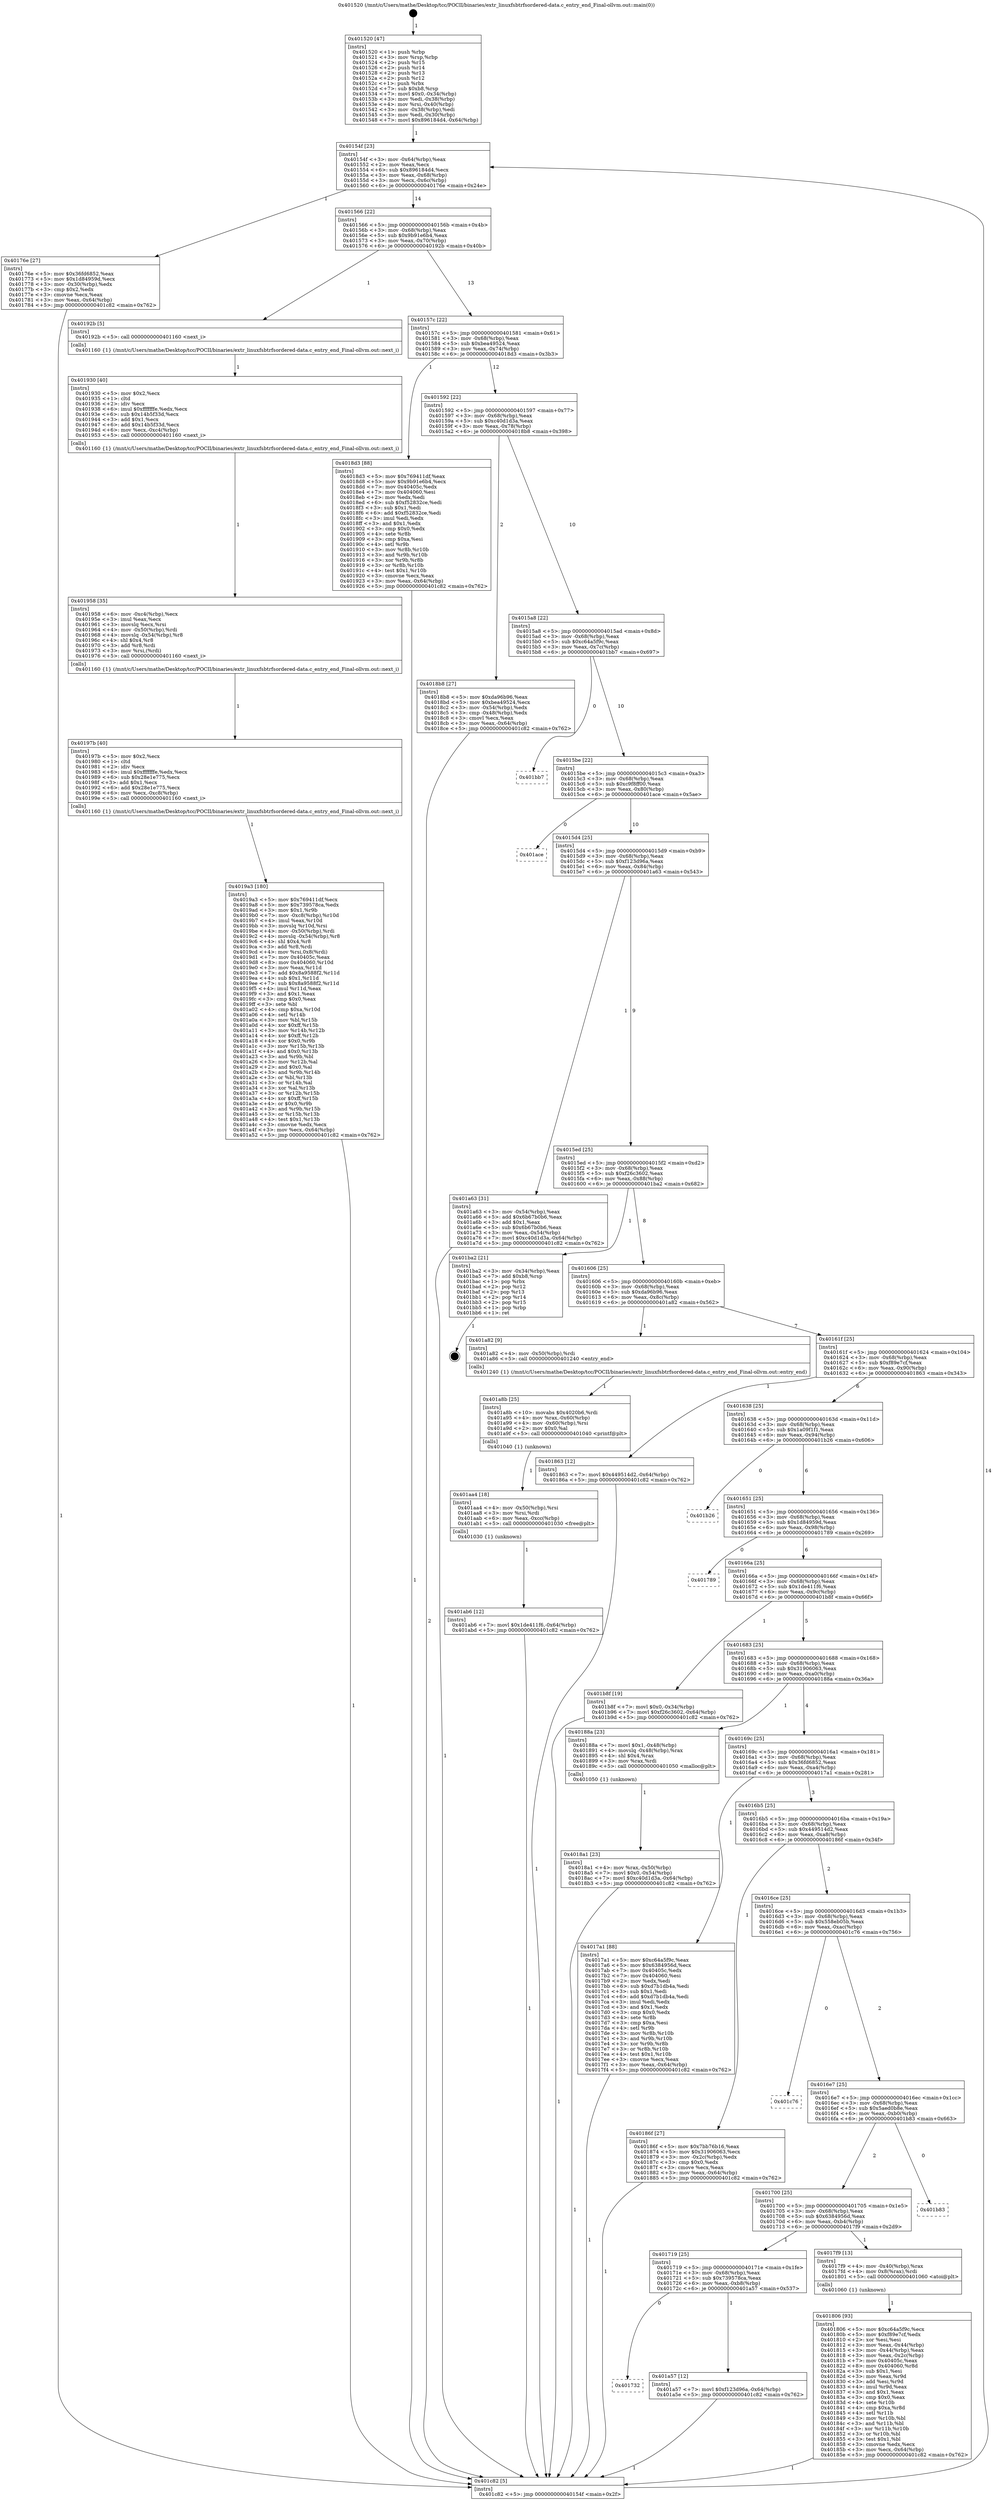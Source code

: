 digraph "0x401520" {
  label = "0x401520 (/mnt/c/Users/mathe/Desktop/tcc/POCII/binaries/extr_linuxfsbtrfsordered-data.c_entry_end_Final-ollvm.out::main(0))"
  labelloc = "t"
  node[shape=record]

  Entry [label="",width=0.3,height=0.3,shape=circle,fillcolor=black,style=filled]
  "0x40154f" [label="{
     0x40154f [23]\l
     | [instrs]\l
     &nbsp;&nbsp;0x40154f \<+3\>: mov -0x64(%rbp),%eax\l
     &nbsp;&nbsp;0x401552 \<+2\>: mov %eax,%ecx\l
     &nbsp;&nbsp;0x401554 \<+6\>: sub $0x896184d4,%ecx\l
     &nbsp;&nbsp;0x40155a \<+3\>: mov %eax,-0x68(%rbp)\l
     &nbsp;&nbsp;0x40155d \<+3\>: mov %ecx,-0x6c(%rbp)\l
     &nbsp;&nbsp;0x401560 \<+6\>: je 000000000040176e \<main+0x24e\>\l
  }"]
  "0x40176e" [label="{
     0x40176e [27]\l
     | [instrs]\l
     &nbsp;&nbsp;0x40176e \<+5\>: mov $0x36fd6852,%eax\l
     &nbsp;&nbsp;0x401773 \<+5\>: mov $0x1d84959d,%ecx\l
     &nbsp;&nbsp;0x401778 \<+3\>: mov -0x30(%rbp),%edx\l
     &nbsp;&nbsp;0x40177b \<+3\>: cmp $0x2,%edx\l
     &nbsp;&nbsp;0x40177e \<+3\>: cmovne %ecx,%eax\l
     &nbsp;&nbsp;0x401781 \<+3\>: mov %eax,-0x64(%rbp)\l
     &nbsp;&nbsp;0x401784 \<+5\>: jmp 0000000000401c82 \<main+0x762\>\l
  }"]
  "0x401566" [label="{
     0x401566 [22]\l
     | [instrs]\l
     &nbsp;&nbsp;0x401566 \<+5\>: jmp 000000000040156b \<main+0x4b\>\l
     &nbsp;&nbsp;0x40156b \<+3\>: mov -0x68(%rbp),%eax\l
     &nbsp;&nbsp;0x40156e \<+5\>: sub $0x9b91e6b4,%eax\l
     &nbsp;&nbsp;0x401573 \<+3\>: mov %eax,-0x70(%rbp)\l
     &nbsp;&nbsp;0x401576 \<+6\>: je 000000000040192b \<main+0x40b\>\l
  }"]
  "0x401c82" [label="{
     0x401c82 [5]\l
     | [instrs]\l
     &nbsp;&nbsp;0x401c82 \<+5\>: jmp 000000000040154f \<main+0x2f\>\l
  }"]
  "0x401520" [label="{
     0x401520 [47]\l
     | [instrs]\l
     &nbsp;&nbsp;0x401520 \<+1\>: push %rbp\l
     &nbsp;&nbsp;0x401521 \<+3\>: mov %rsp,%rbp\l
     &nbsp;&nbsp;0x401524 \<+2\>: push %r15\l
     &nbsp;&nbsp;0x401526 \<+2\>: push %r14\l
     &nbsp;&nbsp;0x401528 \<+2\>: push %r13\l
     &nbsp;&nbsp;0x40152a \<+2\>: push %r12\l
     &nbsp;&nbsp;0x40152c \<+1\>: push %rbx\l
     &nbsp;&nbsp;0x40152d \<+7\>: sub $0xb8,%rsp\l
     &nbsp;&nbsp;0x401534 \<+7\>: movl $0x0,-0x34(%rbp)\l
     &nbsp;&nbsp;0x40153b \<+3\>: mov %edi,-0x38(%rbp)\l
     &nbsp;&nbsp;0x40153e \<+4\>: mov %rsi,-0x40(%rbp)\l
     &nbsp;&nbsp;0x401542 \<+3\>: mov -0x38(%rbp),%edi\l
     &nbsp;&nbsp;0x401545 \<+3\>: mov %edi,-0x30(%rbp)\l
     &nbsp;&nbsp;0x401548 \<+7\>: movl $0x896184d4,-0x64(%rbp)\l
  }"]
  Exit [label="",width=0.3,height=0.3,shape=circle,fillcolor=black,style=filled,peripheries=2]
  "0x40192b" [label="{
     0x40192b [5]\l
     | [instrs]\l
     &nbsp;&nbsp;0x40192b \<+5\>: call 0000000000401160 \<next_i\>\l
     | [calls]\l
     &nbsp;&nbsp;0x401160 \{1\} (/mnt/c/Users/mathe/Desktop/tcc/POCII/binaries/extr_linuxfsbtrfsordered-data.c_entry_end_Final-ollvm.out::next_i)\l
  }"]
  "0x40157c" [label="{
     0x40157c [22]\l
     | [instrs]\l
     &nbsp;&nbsp;0x40157c \<+5\>: jmp 0000000000401581 \<main+0x61\>\l
     &nbsp;&nbsp;0x401581 \<+3\>: mov -0x68(%rbp),%eax\l
     &nbsp;&nbsp;0x401584 \<+5\>: sub $0xbea49524,%eax\l
     &nbsp;&nbsp;0x401589 \<+3\>: mov %eax,-0x74(%rbp)\l
     &nbsp;&nbsp;0x40158c \<+6\>: je 00000000004018d3 \<main+0x3b3\>\l
  }"]
  "0x401ab6" [label="{
     0x401ab6 [12]\l
     | [instrs]\l
     &nbsp;&nbsp;0x401ab6 \<+7\>: movl $0x1de411f6,-0x64(%rbp)\l
     &nbsp;&nbsp;0x401abd \<+5\>: jmp 0000000000401c82 \<main+0x762\>\l
  }"]
  "0x4018d3" [label="{
     0x4018d3 [88]\l
     | [instrs]\l
     &nbsp;&nbsp;0x4018d3 \<+5\>: mov $0x769411df,%eax\l
     &nbsp;&nbsp;0x4018d8 \<+5\>: mov $0x9b91e6b4,%ecx\l
     &nbsp;&nbsp;0x4018dd \<+7\>: mov 0x40405c,%edx\l
     &nbsp;&nbsp;0x4018e4 \<+7\>: mov 0x404060,%esi\l
     &nbsp;&nbsp;0x4018eb \<+2\>: mov %edx,%edi\l
     &nbsp;&nbsp;0x4018ed \<+6\>: sub $0xf52832ce,%edi\l
     &nbsp;&nbsp;0x4018f3 \<+3\>: sub $0x1,%edi\l
     &nbsp;&nbsp;0x4018f6 \<+6\>: add $0xf52832ce,%edi\l
     &nbsp;&nbsp;0x4018fc \<+3\>: imul %edi,%edx\l
     &nbsp;&nbsp;0x4018ff \<+3\>: and $0x1,%edx\l
     &nbsp;&nbsp;0x401902 \<+3\>: cmp $0x0,%edx\l
     &nbsp;&nbsp;0x401905 \<+4\>: sete %r8b\l
     &nbsp;&nbsp;0x401909 \<+3\>: cmp $0xa,%esi\l
     &nbsp;&nbsp;0x40190c \<+4\>: setl %r9b\l
     &nbsp;&nbsp;0x401910 \<+3\>: mov %r8b,%r10b\l
     &nbsp;&nbsp;0x401913 \<+3\>: and %r9b,%r10b\l
     &nbsp;&nbsp;0x401916 \<+3\>: xor %r9b,%r8b\l
     &nbsp;&nbsp;0x401919 \<+3\>: or %r8b,%r10b\l
     &nbsp;&nbsp;0x40191c \<+4\>: test $0x1,%r10b\l
     &nbsp;&nbsp;0x401920 \<+3\>: cmovne %ecx,%eax\l
     &nbsp;&nbsp;0x401923 \<+3\>: mov %eax,-0x64(%rbp)\l
     &nbsp;&nbsp;0x401926 \<+5\>: jmp 0000000000401c82 \<main+0x762\>\l
  }"]
  "0x401592" [label="{
     0x401592 [22]\l
     | [instrs]\l
     &nbsp;&nbsp;0x401592 \<+5\>: jmp 0000000000401597 \<main+0x77\>\l
     &nbsp;&nbsp;0x401597 \<+3\>: mov -0x68(%rbp),%eax\l
     &nbsp;&nbsp;0x40159a \<+5\>: sub $0xc40d1d3a,%eax\l
     &nbsp;&nbsp;0x40159f \<+3\>: mov %eax,-0x78(%rbp)\l
     &nbsp;&nbsp;0x4015a2 \<+6\>: je 00000000004018b8 \<main+0x398\>\l
  }"]
  "0x401aa4" [label="{
     0x401aa4 [18]\l
     | [instrs]\l
     &nbsp;&nbsp;0x401aa4 \<+4\>: mov -0x50(%rbp),%rsi\l
     &nbsp;&nbsp;0x401aa8 \<+3\>: mov %rsi,%rdi\l
     &nbsp;&nbsp;0x401aab \<+6\>: mov %eax,-0xcc(%rbp)\l
     &nbsp;&nbsp;0x401ab1 \<+5\>: call 0000000000401030 \<free@plt\>\l
     | [calls]\l
     &nbsp;&nbsp;0x401030 \{1\} (unknown)\l
  }"]
  "0x4018b8" [label="{
     0x4018b8 [27]\l
     | [instrs]\l
     &nbsp;&nbsp;0x4018b8 \<+5\>: mov $0xda96b96,%eax\l
     &nbsp;&nbsp;0x4018bd \<+5\>: mov $0xbea49524,%ecx\l
     &nbsp;&nbsp;0x4018c2 \<+3\>: mov -0x54(%rbp),%edx\l
     &nbsp;&nbsp;0x4018c5 \<+3\>: cmp -0x48(%rbp),%edx\l
     &nbsp;&nbsp;0x4018c8 \<+3\>: cmovl %ecx,%eax\l
     &nbsp;&nbsp;0x4018cb \<+3\>: mov %eax,-0x64(%rbp)\l
     &nbsp;&nbsp;0x4018ce \<+5\>: jmp 0000000000401c82 \<main+0x762\>\l
  }"]
  "0x4015a8" [label="{
     0x4015a8 [22]\l
     | [instrs]\l
     &nbsp;&nbsp;0x4015a8 \<+5\>: jmp 00000000004015ad \<main+0x8d\>\l
     &nbsp;&nbsp;0x4015ad \<+3\>: mov -0x68(%rbp),%eax\l
     &nbsp;&nbsp;0x4015b0 \<+5\>: sub $0xc64a5f9c,%eax\l
     &nbsp;&nbsp;0x4015b5 \<+3\>: mov %eax,-0x7c(%rbp)\l
     &nbsp;&nbsp;0x4015b8 \<+6\>: je 0000000000401bb7 \<main+0x697\>\l
  }"]
  "0x401a8b" [label="{
     0x401a8b [25]\l
     | [instrs]\l
     &nbsp;&nbsp;0x401a8b \<+10\>: movabs $0x4020b6,%rdi\l
     &nbsp;&nbsp;0x401a95 \<+4\>: mov %rax,-0x60(%rbp)\l
     &nbsp;&nbsp;0x401a99 \<+4\>: mov -0x60(%rbp),%rsi\l
     &nbsp;&nbsp;0x401a9d \<+2\>: mov $0x0,%al\l
     &nbsp;&nbsp;0x401a9f \<+5\>: call 0000000000401040 \<printf@plt\>\l
     | [calls]\l
     &nbsp;&nbsp;0x401040 \{1\} (unknown)\l
  }"]
  "0x401bb7" [label="{
     0x401bb7\l
  }", style=dashed]
  "0x4015be" [label="{
     0x4015be [22]\l
     | [instrs]\l
     &nbsp;&nbsp;0x4015be \<+5\>: jmp 00000000004015c3 \<main+0xa3\>\l
     &nbsp;&nbsp;0x4015c3 \<+3\>: mov -0x68(%rbp),%eax\l
     &nbsp;&nbsp;0x4015c6 \<+5\>: sub $0xc9f8ff00,%eax\l
     &nbsp;&nbsp;0x4015cb \<+3\>: mov %eax,-0x80(%rbp)\l
     &nbsp;&nbsp;0x4015ce \<+6\>: je 0000000000401ace \<main+0x5ae\>\l
  }"]
  "0x401732" [label="{
     0x401732\l
  }", style=dashed]
  "0x401ace" [label="{
     0x401ace\l
  }", style=dashed]
  "0x4015d4" [label="{
     0x4015d4 [25]\l
     | [instrs]\l
     &nbsp;&nbsp;0x4015d4 \<+5\>: jmp 00000000004015d9 \<main+0xb9\>\l
     &nbsp;&nbsp;0x4015d9 \<+3\>: mov -0x68(%rbp),%eax\l
     &nbsp;&nbsp;0x4015dc \<+5\>: sub $0xf123d96a,%eax\l
     &nbsp;&nbsp;0x4015e1 \<+6\>: mov %eax,-0x84(%rbp)\l
     &nbsp;&nbsp;0x4015e7 \<+6\>: je 0000000000401a63 \<main+0x543\>\l
  }"]
  "0x401a57" [label="{
     0x401a57 [12]\l
     | [instrs]\l
     &nbsp;&nbsp;0x401a57 \<+7\>: movl $0xf123d96a,-0x64(%rbp)\l
     &nbsp;&nbsp;0x401a5e \<+5\>: jmp 0000000000401c82 \<main+0x762\>\l
  }"]
  "0x401a63" [label="{
     0x401a63 [31]\l
     | [instrs]\l
     &nbsp;&nbsp;0x401a63 \<+3\>: mov -0x54(%rbp),%eax\l
     &nbsp;&nbsp;0x401a66 \<+5\>: add $0x6b67b0b6,%eax\l
     &nbsp;&nbsp;0x401a6b \<+3\>: add $0x1,%eax\l
     &nbsp;&nbsp;0x401a6e \<+5\>: sub $0x6b67b0b6,%eax\l
     &nbsp;&nbsp;0x401a73 \<+3\>: mov %eax,-0x54(%rbp)\l
     &nbsp;&nbsp;0x401a76 \<+7\>: movl $0xc40d1d3a,-0x64(%rbp)\l
     &nbsp;&nbsp;0x401a7d \<+5\>: jmp 0000000000401c82 \<main+0x762\>\l
  }"]
  "0x4015ed" [label="{
     0x4015ed [25]\l
     | [instrs]\l
     &nbsp;&nbsp;0x4015ed \<+5\>: jmp 00000000004015f2 \<main+0xd2\>\l
     &nbsp;&nbsp;0x4015f2 \<+3\>: mov -0x68(%rbp),%eax\l
     &nbsp;&nbsp;0x4015f5 \<+5\>: sub $0xf26c3602,%eax\l
     &nbsp;&nbsp;0x4015fa \<+6\>: mov %eax,-0x88(%rbp)\l
     &nbsp;&nbsp;0x401600 \<+6\>: je 0000000000401ba2 \<main+0x682\>\l
  }"]
  "0x4019a3" [label="{
     0x4019a3 [180]\l
     | [instrs]\l
     &nbsp;&nbsp;0x4019a3 \<+5\>: mov $0x769411df,%ecx\l
     &nbsp;&nbsp;0x4019a8 \<+5\>: mov $0x739578ca,%edx\l
     &nbsp;&nbsp;0x4019ad \<+3\>: mov $0x1,%r9b\l
     &nbsp;&nbsp;0x4019b0 \<+7\>: mov -0xc8(%rbp),%r10d\l
     &nbsp;&nbsp;0x4019b7 \<+4\>: imul %eax,%r10d\l
     &nbsp;&nbsp;0x4019bb \<+3\>: movslq %r10d,%rsi\l
     &nbsp;&nbsp;0x4019be \<+4\>: mov -0x50(%rbp),%rdi\l
     &nbsp;&nbsp;0x4019c2 \<+4\>: movslq -0x54(%rbp),%r8\l
     &nbsp;&nbsp;0x4019c6 \<+4\>: shl $0x4,%r8\l
     &nbsp;&nbsp;0x4019ca \<+3\>: add %r8,%rdi\l
     &nbsp;&nbsp;0x4019cd \<+4\>: mov %rsi,0x8(%rdi)\l
     &nbsp;&nbsp;0x4019d1 \<+7\>: mov 0x40405c,%eax\l
     &nbsp;&nbsp;0x4019d8 \<+8\>: mov 0x404060,%r10d\l
     &nbsp;&nbsp;0x4019e0 \<+3\>: mov %eax,%r11d\l
     &nbsp;&nbsp;0x4019e3 \<+7\>: add $0x8a9588f2,%r11d\l
     &nbsp;&nbsp;0x4019ea \<+4\>: sub $0x1,%r11d\l
     &nbsp;&nbsp;0x4019ee \<+7\>: sub $0x8a9588f2,%r11d\l
     &nbsp;&nbsp;0x4019f5 \<+4\>: imul %r11d,%eax\l
     &nbsp;&nbsp;0x4019f9 \<+3\>: and $0x1,%eax\l
     &nbsp;&nbsp;0x4019fc \<+3\>: cmp $0x0,%eax\l
     &nbsp;&nbsp;0x4019ff \<+3\>: sete %bl\l
     &nbsp;&nbsp;0x401a02 \<+4\>: cmp $0xa,%r10d\l
     &nbsp;&nbsp;0x401a06 \<+4\>: setl %r14b\l
     &nbsp;&nbsp;0x401a0a \<+3\>: mov %bl,%r15b\l
     &nbsp;&nbsp;0x401a0d \<+4\>: xor $0xff,%r15b\l
     &nbsp;&nbsp;0x401a11 \<+3\>: mov %r14b,%r12b\l
     &nbsp;&nbsp;0x401a14 \<+4\>: xor $0xff,%r12b\l
     &nbsp;&nbsp;0x401a18 \<+4\>: xor $0x0,%r9b\l
     &nbsp;&nbsp;0x401a1c \<+3\>: mov %r15b,%r13b\l
     &nbsp;&nbsp;0x401a1f \<+4\>: and $0x0,%r13b\l
     &nbsp;&nbsp;0x401a23 \<+3\>: and %r9b,%bl\l
     &nbsp;&nbsp;0x401a26 \<+3\>: mov %r12b,%al\l
     &nbsp;&nbsp;0x401a29 \<+2\>: and $0x0,%al\l
     &nbsp;&nbsp;0x401a2b \<+3\>: and %r9b,%r14b\l
     &nbsp;&nbsp;0x401a2e \<+3\>: or %bl,%r13b\l
     &nbsp;&nbsp;0x401a31 \<+3\>: or %r14b,%al\l
     &nbsp;&nbsp;0x401a34 \<+3\>: xor %al,%r13b\l
     &nbsp;&nbsp;0x401a37 \<+3\>: or %r12b,%r15b\l
     &nbsp;&nbsp;0x401a3a \<+4\>: xor $0xff,%r15b\l
     &nbsp;&nbsp;0x401a3e \<+4\>: or $0x0,%r9b\l
     &nbsp;&nbsp;0x401a42 \<+3\>: and %r9b,%r15b\l
     &nbsp;&nbsp;0x401a45 \<+3\>: or %r15b,%r13b\l
     &nbsp;&nbsp;0x401a48 \<+4\>: test $0x1,%r13b\l
     &nbsp;&nbsp;0x401a4c \<+3\>: cmovne %edx,%ecx\l
     &nbsp;&nbsp;0x401a4f \<+3\>: mov %ecx,-0x64(%rbp)\l
     &nbsp;&nbsp;0x401a52 \<+5\>: jmp 0000000000401c82 \<main+0x762\>\l
  }"]
  "0x401ba2" [label="{
     0x401ba2 [21]\l
     | [instrs]\l
     &nbsp;&nbsp;0x401ba2 \<+3\>: mov -0x34(%rbp),%eax\l
     &nbsp;&nbsp;0x401ba5 \<+7\>: add $0xb8,%rsp\l
     &nbsp;&nbsp;0x401bac \<+1\>: pop %rbx\l
     &nbsp;&nbsp;0x401bad \<+2\>: pop %r12\l
     &nbsp;&nbsp;0x401baf \<+2\>: pop %r13\l
     &nbsp;&nbsp;0x401bb1 \<+2\>: pop %r14\l
     &nbsp;&nbsp;0x401bb3 \<+2\>: pop %r15\l
     &nbsp;&nbsp;0x401bb5 \<+1\>: pop %rbp\l
     &nbsp;&nbsp;0x401bb6 \<+1\>: ret\l
  }"]
  "0x401606" [label="{
     0x401606 [25]\l
     | [instrs]\l
     &nbsp;&nbsp;0x401606 \<+5\>: jmp 000000000040160b \<main+0xeb\>\l
     &nbsp;&nbsp;0x40160b \<+3\>: mov -0x68(%rbp),%eax\l
     &nbsp;&nbsp;0x40160e \<+5\>: sub $0xda96b96,%eax\l
     &nbsp;&nbsp;0x401613 \<+6\>: mov %eax,-0x8c(%rbp)\l
     &nbsp;&nbsp;0x401619 \<+6\>: je 0000000000401a82 \<main+0x562\>\l
  }"]
  "0x40197b" [label="{
     0x40197b [40]\l
     | [instrs]\l
     &nbsp;&nbsp;0x40197b \<+5\>: mov $0x2,%ecx\l
     &nbsp;&nbsp;0x401980 \<+1\>: cltd\l
     &nbsp;&nbsp;0x401981 \<+2\>: idiv %ecx\l
     &nbsp;&nbsp;0x401983 \<+6\>: imul $0xfffffffe,%edx,%ecx\l
     &nbsp;&nbsp;0x401989 \<+6\>: sub $0x28e1e775,%ecx\l
     &nbsp;&nbsp;0x40198f \<+3\>: add $0x1,%ecx\l
     &nbsp;&nbsp;0x401992 \<+6\>: add $0x28e1e775,%ecx\l
     &nbsp;&nbsp;0x401998 \<+6\>: mov %ecx,-0xc8(%rbp)\l
     &nbsp;&nbsp;0x40199e \<+5\>: call 0000000000401160 \<next_i\>\l
     | [calls]\l
     &nbsp;&nbsp;0x401160 \{1\} (/mnt/c/Users/mathe/Desktop/tcc/POCII/binaries/extr_linuxfsbtrfsordered-data.c_entry_end_Final-ollvm.out::next_i)\l
  }"]
  "0x401a82" [label="{
     0x401a82 [9]\l
     | [instrs]\l
     &nbsp;&nbsp;0x401a82 \<+4\>: mov -0x50(%rbp),%rdi\l
     &nbsp;&nbsp;0x401a86 \<+5\>: call 0000000000401240 \<entry_end\>\l
     | [calls]\l
     &nbsp;&nbsp;0x401240 \{1\} (/mnt/c/Users/mathe/Desktop/tcc/POCII/binaries/extr_linuxfsbtrfsordered-data.c_entry_end_Final-ollvm.out::entry_end)\l
  }"]
  "0x40161f" [label="{
     0x40161f [25]\l
     | [instrs]\l
     &nbsp;&nbsp;0x40161f \<+5\>: jmp 0000000000401624 \<main+0x104\>\l
     &nbsp;&nbsp;0x401624 \<+3\>: mov -0x68(%rbp),%eax\l
     &nbsp;&nbsp;0x401627 \<+5\>: sub $0xf89e7cf,%eax\l
     &nbsp;&nbsp;0x40162c \<+6\>: mov %eax,-0x90(%rbp)\l
     &nbsp;&nbsp;0x401632 \<+6\>: je 0000000000401863 \<main+0x343\>\l
  }"]
  "0x401958" [label="{
     0x401958 [35]\l
     | [instrs]\l
     &nbsp;&nbsp;0x401958 \<+6\>: mov -0xc4(%rbp),%ecx\l
     &nbsp;&nbsp;0x40195e \<+3\>: imul %eax,%ecx\l
     &nbsp;&nbsp;0x401961 \<+3\>: movslq %ecx,%rsi\l
     &nbsp;&nbsp;0x401964 \<+4\>: mov -0x50(%rbp),%rdi\l
     &nbsp;&nbsp;0x401968 \<+4\>: movslq -0x54(%rbp),%r8\l
     &nbsp;&nbsp;0x40196c \<+4\>: shl $0x4,%r8\l
     &nbsp;&nbsp;0x401970 \<+3\>: add %r8,%rdi\l
     &nbsp;&nbsp;0x401973 \<+3\>: mov %rsi,(%rdi)\l
     &nbsp;&nbsp;0x401976 \<+5\>: call 0000000000401160 \<next_i\>\l
     | [calls]\l
     &nbsp;&nbsp;0x401160 \{1\} (/mnt/c/Users/mathe/Desktop/tcc/POCII/binaries/extr_linuxfsbtrfsordered-data.c_entry_end_Final-ollvm.out::next_i)\l
  }"]
  "0x401863" [label="{
     0x401863 [12]\l
     | [instrs]\l
     &nbsp;&nbsp;0x401863 \<+7\>: movl $0x449514d2,-0x64(%rbp)\l
     &nbsp;&nbsp;0x40186a \<+5\>: jmp 0000000000401c82 \<main+0x762\>\l
  }"]
  "0x401638" [label="{
     0x401638 [25]\l
     | [instrs]\l
     &nbsp;&nbsp;0x401638 \<+5\>: jmp 000000000040163d \<main+0x11d\>\l
     &nbsp;&nbsp;0x40163d \<+3\>: mov -0x68(%rbp),%eax\l
     &nbsp;&nbsp;0x401640 \<+5\>: sub $0x1a09f1f1,%eax\l
     &nbsp;&nbsp;0x401645 \<+6\>: mov %eax,-0x94(%rbp)\l
     &nbsp;&nbsp;0x40164b \<+6\>: je 0000000000401b26 \<main+0x606\>\l
  }"]
  "0x401930" [label="{
     0x401930 [40]\l
     | [instrs]\l
     &nbsp;&nbsp;0x401930 \<+5\>: mov $0x2,%ecx\l
     &nbsp;&nbsp;0x401935 \<+1\>: cltd\l
     &nbsp;&nbsp;0x401936 \<+2\>: idiv %ecx\l
     &nbsp;&nbsp;0x401938 \<+6\>: imul $0xfffffffe,%edx,%ecx\l
     &nbsp;&nbsp;0x40193e \<+6\>: sub $0x14b5f33d,%ecx\l
     &nbsp;&nbsp;0x401944 \<+3\>: add $0x1,%ecx\l
     &nbsp;&nbsp;0x401947 \<+6\>: add $0x14b5f33d,%ecx\l
     &nbsp;&nbsp;0x40194d \<+6\>: mov %ecx,-0xc4(%rbp)\l
     &nbsp;&nbsp;0x401953 \<+5\>: call 0000000000401160 \<next_i\>\l
     | [calls]\l
     &nbsp;&nbsp;0x401160 \{1\} (/mnt/c/Users/mathe/Desktop/tcc/POCII/binaries/extr_linuxfsbtrfsordered-data.c_entry_end_Final-ollvm.out::next_i)\l
  }"]
  "0x401b26" [label="{
     0x401b26\l
  }", style=dashed]
  "0x401651" [label="{
     0x401651 [25]\l
     | [instrs]\l
     &nbsp;&nbsp;0x401651 \<+5\>: jmp 0000000000401656 \<main+0x136\>\l
     &nbsp;&nbsp;0x401656 \<+3\>: mov -0x68(%rbp),%eax\l
     &nbsp;&nbsp;0x401659 \<+5\>: sub $0x1d84959d,%eax\l
     &nbsp;&nbsp;0x40165e \<+6\>: mov %eax,-0x98(%rbp)\l
     &nbsp;&nbsp;0x401664 \<+6\>: je 0000000000401789 \<main+0x269\>\l
  }"]
  "0x4018a1" [label="{
     0x4018a1 [23]\l
     | [instrs]\l
     &nbsp;&nbsp;0x4018a1 \<+4\>: mov %rax,-0x50(%rbp)\l
     &nbsp;&nbsp;0x4018a5 \<+7\>: movl $0x0,-0x54(%rbp)\l
     &nbsp;&nbsp;0x4018ac \<+7\>: movl $0xc40d1d3a,-0x64(%rbp)\l
     &nbsp;&nbsp;0x4018b3 \<+5\>: jmp 0000000000401c82 \<main+0x762\>\l
  }"]
  "0x401789" [label="{
     0x401789\l
  }", style=dashed]
  "0x40166a" [label="{
     0x40166a [25]\l
     | [instrs]\l
     &nbsp;&nbsp;0x40166a \<+5\>: jmp 000000000040166f \<main+0x14f\>\l
     &nbsp;&nbsp;0x40166f \<+3\>: mov -0x68(%rbp),%eax\l
     &nbsp;&nbsp;0x401672 \<+5\>: sub $0x1de411f6,%eax\l
     &nbsp;&nbsp;0x401677 \<+6\>: mov %eax,-0x9c(%rbp)\l
     &nbsp;&nbsp;0x40167d \<+6\>: je 0000000000401b8f \<main+0x66f\>\l
  }"]
  "0x401806" [label="{
     0x401806 [93]\l
     | [instrs]\l
     &nbsp;&nbsp;0x401806 \<+5\>: mov $0xc64a5f9c,%ecx\l
     &nbsp;&nbsp;0x40180b \<+5\>: mov $0xf89e7cf,%edx\l
     &nbsp;&nbsp;0x401810 \<+2\>: xor %esi,%esi\l
     &nbsp;&nbsp;0x401812 \<+3\>: mov %eax,-0x44(%rbp)\l
     &nbsp;&nbsp;0x401815 \<+3\>: mov -0x44(%rbp),%eax\l
     &nbsp;&nbsp;0x401818 \<+3\>: mov %eax,-0x2c(%rbp)\l
     &nbsp;&nbsp;0x40181b \<+7\>: mov 0x40405c,%eax\l
     &nbsp;&nbsp;0x401822 \<+8\>: mov 0x404060,%r8d\l
     &nbsp;&nbsp;0x40182a \<+3\>: sub $0x1,%esi\l
     &nbsp;&nbsp;0x40182d \<+3\>: mov %eax,%r9d\l
     &nbsp;&nbsp;0x401830 \<+3\>: add %esi,%r9d\l
     &nbsp;&nbsp;0x401833 \<+4\>: imul %r9d,%eax\l
     &nbsp;&nbsp;0x401837 \<+3\>: and $0x1,%eax\l
     &nbsp;&nbsp;0x40183a \<+3\>: cmp $0x0,%eax\l
     &nbsp;&nbsp;0x40183d \<+4\>: sete %r10b\l
     &nbsp;&nbsp;0x401841 \<+4\>: cmp $0xa,%r8d\l
     &nbsp;&nbsp;0x401845 \<+4\>: setl %r11b\l
     &nbsp;&nbsp;0x401849 \<+3\>: mov %r10b,%bl\l
     &nbsp;&nbsp;0x40184c \<+3\>: and %r11b,%bl\l
     &nbsp;&nbsp;0x40184f \<+3\>: xor %r11b,%r10b\l
     &nbsp;&nbsp;0x401852 \<+3\>: or %r10b,%bl\l
     &nbsp;&nbsp;0x401855 \<+3\>: test $0x1,%bl\l
     &nbsp;&nbsp;0x401858 \<+3\>: cmovne %edx,%ecx\l
     &nbsp;&nbsp;0x40185b \<+3\>: mov %ecx,-0x64(%rbp)\l
     &nbsp;&nbsp;0x40185e \<+5\>: jmp 0000000000401c82 \<main+0x762\>\l
  }"]
  "0x401b8f" [label="{
     0x401b8f [19]\l
     | [instrs]\l
     &nbsp;&nbsp;0x401b8f \<+7\>: movl $0x0,-0x34(%rbp)\l
     &nbsp;&nbsp;0x401b96 \<+7\>: movl $0xf26c3602,-0x64(%rbp)\l
     &nbsp;&nbsp;0x401b9d \<+5\>: jmp 0000000000401c82 \<main+0x762\>\l
  }"]
  "0x401683" [label="{
     0x401683 [25]\l
     | [instrs]\l
     &nbsp;&nbsp;0x401683 \<+5\>: jmp 0000000000401688 \<main+0x168\>\l
     &nbsp;&nbsp;0x401688 \<+3\>: mov -0x68(%rbp),%eax\l
     &nbsp;&nbsp;0x40168b \<+5\>: sub $0x31906063,%eax\l
     &nbsp;&nbsp;0x401690 \<+6\>: mov %eax,-0xa0(%rbp)\l
     &nbsp;&nbsp;0x401696 \<+6\>: je 000000000040188a \<main+0x36a\>\l
  }"]
  "0x401719" [label="{
     0x401719 [25]\l
     | [instrs]\l
     &nbsp;&nbsp;0x401719 \<+5\>: jmp 000000000040171e \<main+0x1fe\>\l
     &nbsp;&nbsp;0x40171e \<+3\>: mov -0x68(%rbp),%eax\l
     &nbsp;&nbsp;0x401721 \<+5\>: sub $0x739578ca,%eax\l
     &nbsp;&nbsp;0x401726 \<+6\>: mov %eax,-0xb8(%rbp)\l
     &nbsp;&nbsp;0x40172c \<+6\>: je 0000000000401a57 \<main+0x537\>\l
  }"]
  "0x40188a" [label="{
     0x40188a [23]\l
     | [instrs]\l
     &nbsp;&nbsp;0x40188a \<+7\>: movl $0x1,-0x48(%rbp)\l
     &nbsp;&nbsp;0x401891 \<+4\>: movslq -0x48(%rbp),%rax\l
     &nbsp;&nbsp;0x401895 \<+4\>: shl $0x4,%rax\l
     &nbsp;&nbsp;0x401899 \<+3\>: mov %rax,%rdi\l
     &nbsp;&nbsp;0x40189c \<+5\>: call 0000000000401050 \<malloc@plt\>\l
     | [calls]\l
     &nbsp;&nbsp;0x401050 \{1\} (unknown)\l
  }"]
  "0x40169c" [label="{
     0x40169c [25]\l
     | [instrs]\l
     &nbsp;&nbsp;0x40169c \<+5\>: jmp 00000000004016a1 \<main+0x181\>\l
     &nbsp;&nbsp;0x4016a1 \<+3\>: mov -0x68(%rbp),%eax\l
     &nbsp;&nbsp;0x4016a4 \<+5\>: sub $0x36fd6852,%eax\l
     &nbsp;&nbsp;0x4016a9 \<+6\>: mov %eax,-0xa4(%rbp)\l
     &nbsp;&nbsp;0x4016af \<+6\>: je 00000000004017a1 \<main+0x281\>\l
  }"]
  "0x4017f9" [label="{
     0x4017f9 [13]\l
     | [instrs]\l
     &nbsp;&nbsp;0x4017f9 \<+4\>: mov -0x40(%rbp),%rax\l
     &nbsp;&nbsp;0x4017fd \<+4\>: mov 0x8(%rax),%rdi\l
     &nbsp;&nbsp;0x401801 \<+5\>: call 0000000000401060 \<atoi@plt\>\l
     | [calls]\l
     &nbsp;&nbsp;0x401060 \{1\} (unknown)\l
  }"]
  "0x4017a1" [label="{
     0x4017a1 [88]\l
     | [instrs]\l
     &nbsp;&nbsp;0x4017a1 \<+5\>: mov $0xc64a5f9c,%eax\l
     &nbsp;&nbsp;0x4017a6 \<+5\>: mov $0x6384956d,%ecx\l
     &nbsp;&nbsp;0x4017ab \<+7\>: mov 0x40405c,%edx\l
     &nbsp;&nbsp;0x4017b2 \<+7\>: mov 0x404060,%esi\l
     &nbsp;&nbsp;0x4017b9 \<+2\>: mov %edx,%edi\l
     &nbsp;&nbsp;0x4017bb \<+6\>: sub $0xd7b1db4a,%edi\l
     &nbsp;&nbsp;0x4017c1 \<+3\>: sub $0x1,%edi\l
     &nbsp;&nbsp;0x4017c4 \<+6\>: add $0xd7b1db4a,%edi\l
     &nbsp;&nbsp;0x4017ca \<+3\>: imul %edi,%edx\l
     &nbsp;&nbsp;0x4017cd \<+3\>: and $0x1,%edx\l
     &nbsp;&nbsp;0x4017d0 \<+3\>: cmp $0x0,%edx\l
     &nbsp;&nbsp;0x4017d3 \<+4\>: sete %r8b\l
     &nbsp;&nbsp;0x4017d7 \<+3\>: cmp $0xa,%esi\l
     &nbsp;&nbsp;0x4017da \<+4\>: setl %r9b\l
     &nbsp;&nbsp;0x4017de \<+3\>: mov %r8b,%r10b\l
     &nbsp;&nbsp;0x4017e1 \<+3\>: and %r9b,%r10b\l
     &nbsp;&nbsp;0x4017e4 \<+3\>: xor %r9b,%r8b\l
     &nbsp;&nbsp;0x4017e7 \<+3\>: or %r8b,%r10b\l
     &nbsp;&nbsp;0x4017ea \<+4\>: test $0x1,%r10b\l
     &nbsp;&nbsp;0x4017ee \<+3\>: cmovne %ecx,%eax\l
     &nbsp;&nbsp;0x4017f1 \<+3\>: mov %eax,-0x64(%rbp)\l
     &nbsp;&nbsp;0x4017f4 \<+5\>: jmp 0000000000401c82 \<main+0x762\>\l
  }"]
  "0x4016b5" [label="{
     0x4016b5 [25]\l
     | [instrs]\l
     &nbsp;&nbsp;0x4016b5 \<+5\>: jmp 00000000004016ba \<main+0x19a\>\l
     &nbsp;&nbsp;0x4016ba \<+3\>: mov -0x68(%rbp),%eax\l
     &nbsp;&nbsp;0x4016bd \<+5\>: sub $0x449514d2,%eax\l
     &nbsp;&nbsp;0x4016c2 \<+6\>: mov %eax,-0xa8(%rbp)\l
     &nbsp;&nbsp;0x4016c8 \<+6\>: je 000000000040186f \<main+0x34f\>\l
  }"]
  "0x401700" [label="{
     0x401700 [25]\l
     | [instrs]\l
     &nbsp;&nbsp;0x401700 \<+5\>: jmp 0000000000401705 \<main+0x1e5\>\l
     &nbsp;&nbsp;0x401705 \<+3\>: mov -0x68(%rbp),%eax\l
     &nbsp;&nbsp;0x401708 \<+5\>: sub $0x6384956d,%eax\l
     &nbsp;&nbsp;0x40170d \<+6\>: mov %eax,-0xb4(%rbp)\l
     &nbsp;&nbsp;0x401713 \<+6\>: je 00000000004017f9 \<main+0x2d9\>\l
  }"]
  "0x40186f" [label="{
     0x40186f [27]\l
     | [instrs]\l
     &nbsp;&nbsp;0x40186f \<+5\>: mov $0x7bb76b16,%eax\l
     &nbsp;&nbsp;0x401874 \<+5\>: mov $0x31906063,%ecx\l
     &nbsp;&nbsp;0x401879 \<+3\>: mov -0x2c(%rbp),%edx\l
     &nbsp;&nbsp;0x40187c \<+3\>: cmp $0x0,%edx\l
     &nbsp;&nbsp;0x40187f \<+3\>: cmove %ecx,%eax\l
     &nbsp;&nbsp;0x401882 \<+3\>: mov %eax,-0x64(%rbp)\l
     &nbsp;&nbsp;0x401885 \<+5\>: jmp 0000000000401c82 \<main+0x762\>\l
  }"]
  "0x4016ce" [label="{
     0x4016ce [25]\l
     | [instrs]\l
     &nbsp;&nbsp;0x4016ce \<+5\>: jmp 00000000004016d3 \<main+0x1b3\>\l
     &nbsp;&nbsp;0x4016d3 \<+3\>: mov -0x68(%rbp),%eax\l
     &nbsp;&nbsp;0x4016d6 \<+5\>: sub $0x558eb05b,%eax\l
     &nbsp;&nbsp;0x4016db \<+6\>: mov %eax,-0xac(%rbp)\l
     &nbsp;&nbsp;0x4016e1 \<+6\>: je 0000000000401c76 \<main+0x756\>\l
  }"]
  "0x401b83" [label="{
     0x401b83\l
  }", style=dashed]
  "0x401c76" [label="{
     0x401c76\l
  }", style=dashed]
  "0x4016e7" [label="{
     0x4016e7 [25]\l
     | [instrs]\l
     &nbsp;&nbsp;0x4016e7 \<+5\>: jmp 00000000004016ec \<main+0x1cc\>\l
     &nbsp;&nbsp;0x4016ec \<+3\>: mov -0x68(%rbp),%eax\l
     &nbsp;&nbsp;0x4016ef \<+5\>: sub $0x5aed0b8e,%eax\l
     &nbsp;&nbsp;0x4016f4 \<+6\>: mov %eax,-0xb0(%rbp)\l
     &nbsp;&nbsp;0x4016fa \<+6\>: je 0000000000401b83 \<main+0x663\>\l
  }"]
  Entry -> "0x401520" [label=" 1"]
  "0x40154f" -> "0x40176e" [label=" 1"]
  "0x40154f" -> "0x401566" [label=" 14"]
  "0x40176e" -> "0x401c82" [label=" 1"]
  "0x401520" -> "0x40154f" [label=" 1"]
  "0x401c82" -> "0x40154f" [label=" 14"]
  "0x401ba2" -> Exit [label=" 1"]
  "0x401566" -> "0x40192b" [label=" 1"]
  "0x401566" -> "0x40157c" [label=" 13"]
  "0x401b8f" -> "0x401c82" [label=" 1"]
  "0x40157c" -> "0x4018d3" [label=" 1"]
  "0x40157c" -> "0x401592" [label=" 12"]
  "0x401ab6" -> "0x401c82" [label=" 1"]
  "0x401592" -> "0x4018b8" [label=" 2"]
  "0x401592" -> "0x4015a8" [label=" 10"]
  "0x401aa4" -> "0x401ab6" [label=" 1"]
  "0x4015a8" -> "0x401bb7" [label=" 0"]
  "0x4015a8" -> "0x4015be" [label=" 10"]
  "0x401a8b" -> "0x401aa4" [label=" 1"]
  "0x4015be" -> "0x401ace" [label=" 0"]
  "0x4015be" -> "0x4015d4" [label=" 10"]
  "0x401a82" -> "0x401a8b" [label=" 1"]
  "0x4015d4" -> "0x401a63" [label=" 1"]
  "0x4015d4" -> "0x4015ed" [label=" 9"]
  "0x401a63" -> "0x401c82" [label=" 1"]
  "0x4015ed" -> "0x401ba2" [label=" 1"]
  "0x4015ed" -> "0x401606" [label=" 8"]
  "0x401719" -> "0x401732" [label=" 0"]
  "0x401606" -> "0x401a82" [label=" 1"]
  "0x401606" -> "0x40161f" [label=" 7"]
  "0x401719" -> "0x401a57" [label=" 1"]
  "0x40161f" -> "0x401863" [label=" 1"]
  "0x40161f" -> "0x401638" [label=" 6"]
  "0x401a57" -> "0x401c82" [label=" 1"]
  "0x401638" -> "0x401b26" [label=" 0"]
  "0x401638" -> "0x401651" [label=" 6"]
  "0x4019a3" -> "0x401c82" [label=" 1"]
  "0x401651" -> "0x401789" [label=" 0"]
  "0x401651" -> "0x40166a" [label=" 6"]
  "0x40197b" -> "0x4019a3" [label=" 1"]
  "0x40166a" -> "0x401b8f" [label=" 1"]
  "0x40166a" -> "0x401683" [label=" 5"]
  "0x401958" -> "0x40197b" [label=" 1"]
  "0x401683" -> "0x40188a" [label=" 1"]
  "0x401683" -> "0x40169c" [label=" 4"]
  "0x401930" -> "0x401958" [label=" 1"]
  "0x40169c" -> "0x4017a1" [label=" 1"]
  "0x40169c" -> "0x4016b5" [label=" 3"]
  "0x4017a1" -> "0x401c82" [label=" 1"]
  "0x40192b" -> "0x401930" [label=" 1"]
  "0x4016b5" -> "0x40186f" [label=" 1"]
  "0x4016b5" -> "0x4016ce" [label=" 2"]
  "0x4018b8" -> "0x401c82" [label=" 2"]
  "0x4016ce" -> "0x401c76" [label=" 0"]
  "0x4016ce" -> "0x4016e7" [label=" 2"]
  "0x4018a1" -> "0x401c82" [label=" 1"]
  "0x4016e7" -> "0x401b83" [label=" 0"]
  "0x4016e7" -> "0x401700" [label=" 2"]
  "0x4018d3" -> "0x401c82" [label=" 1"]
  "0x401700" -> "0x4017f9" [label=" 1"]
  "0x401700" -> "0x401719" [label=" 1"]
  "0x4017f9" -> "0x401806" [label=" 1"]
  "0x401806" -> "0x401c82" [label=" 1"]
  "0x401863" -> "0x401c82" [label=" 1"]
  "0x40186f" -> "0x401c82" [label=" 1"]
  "0x40188a" -> "0x4018a1" [label=" 1"]
}
